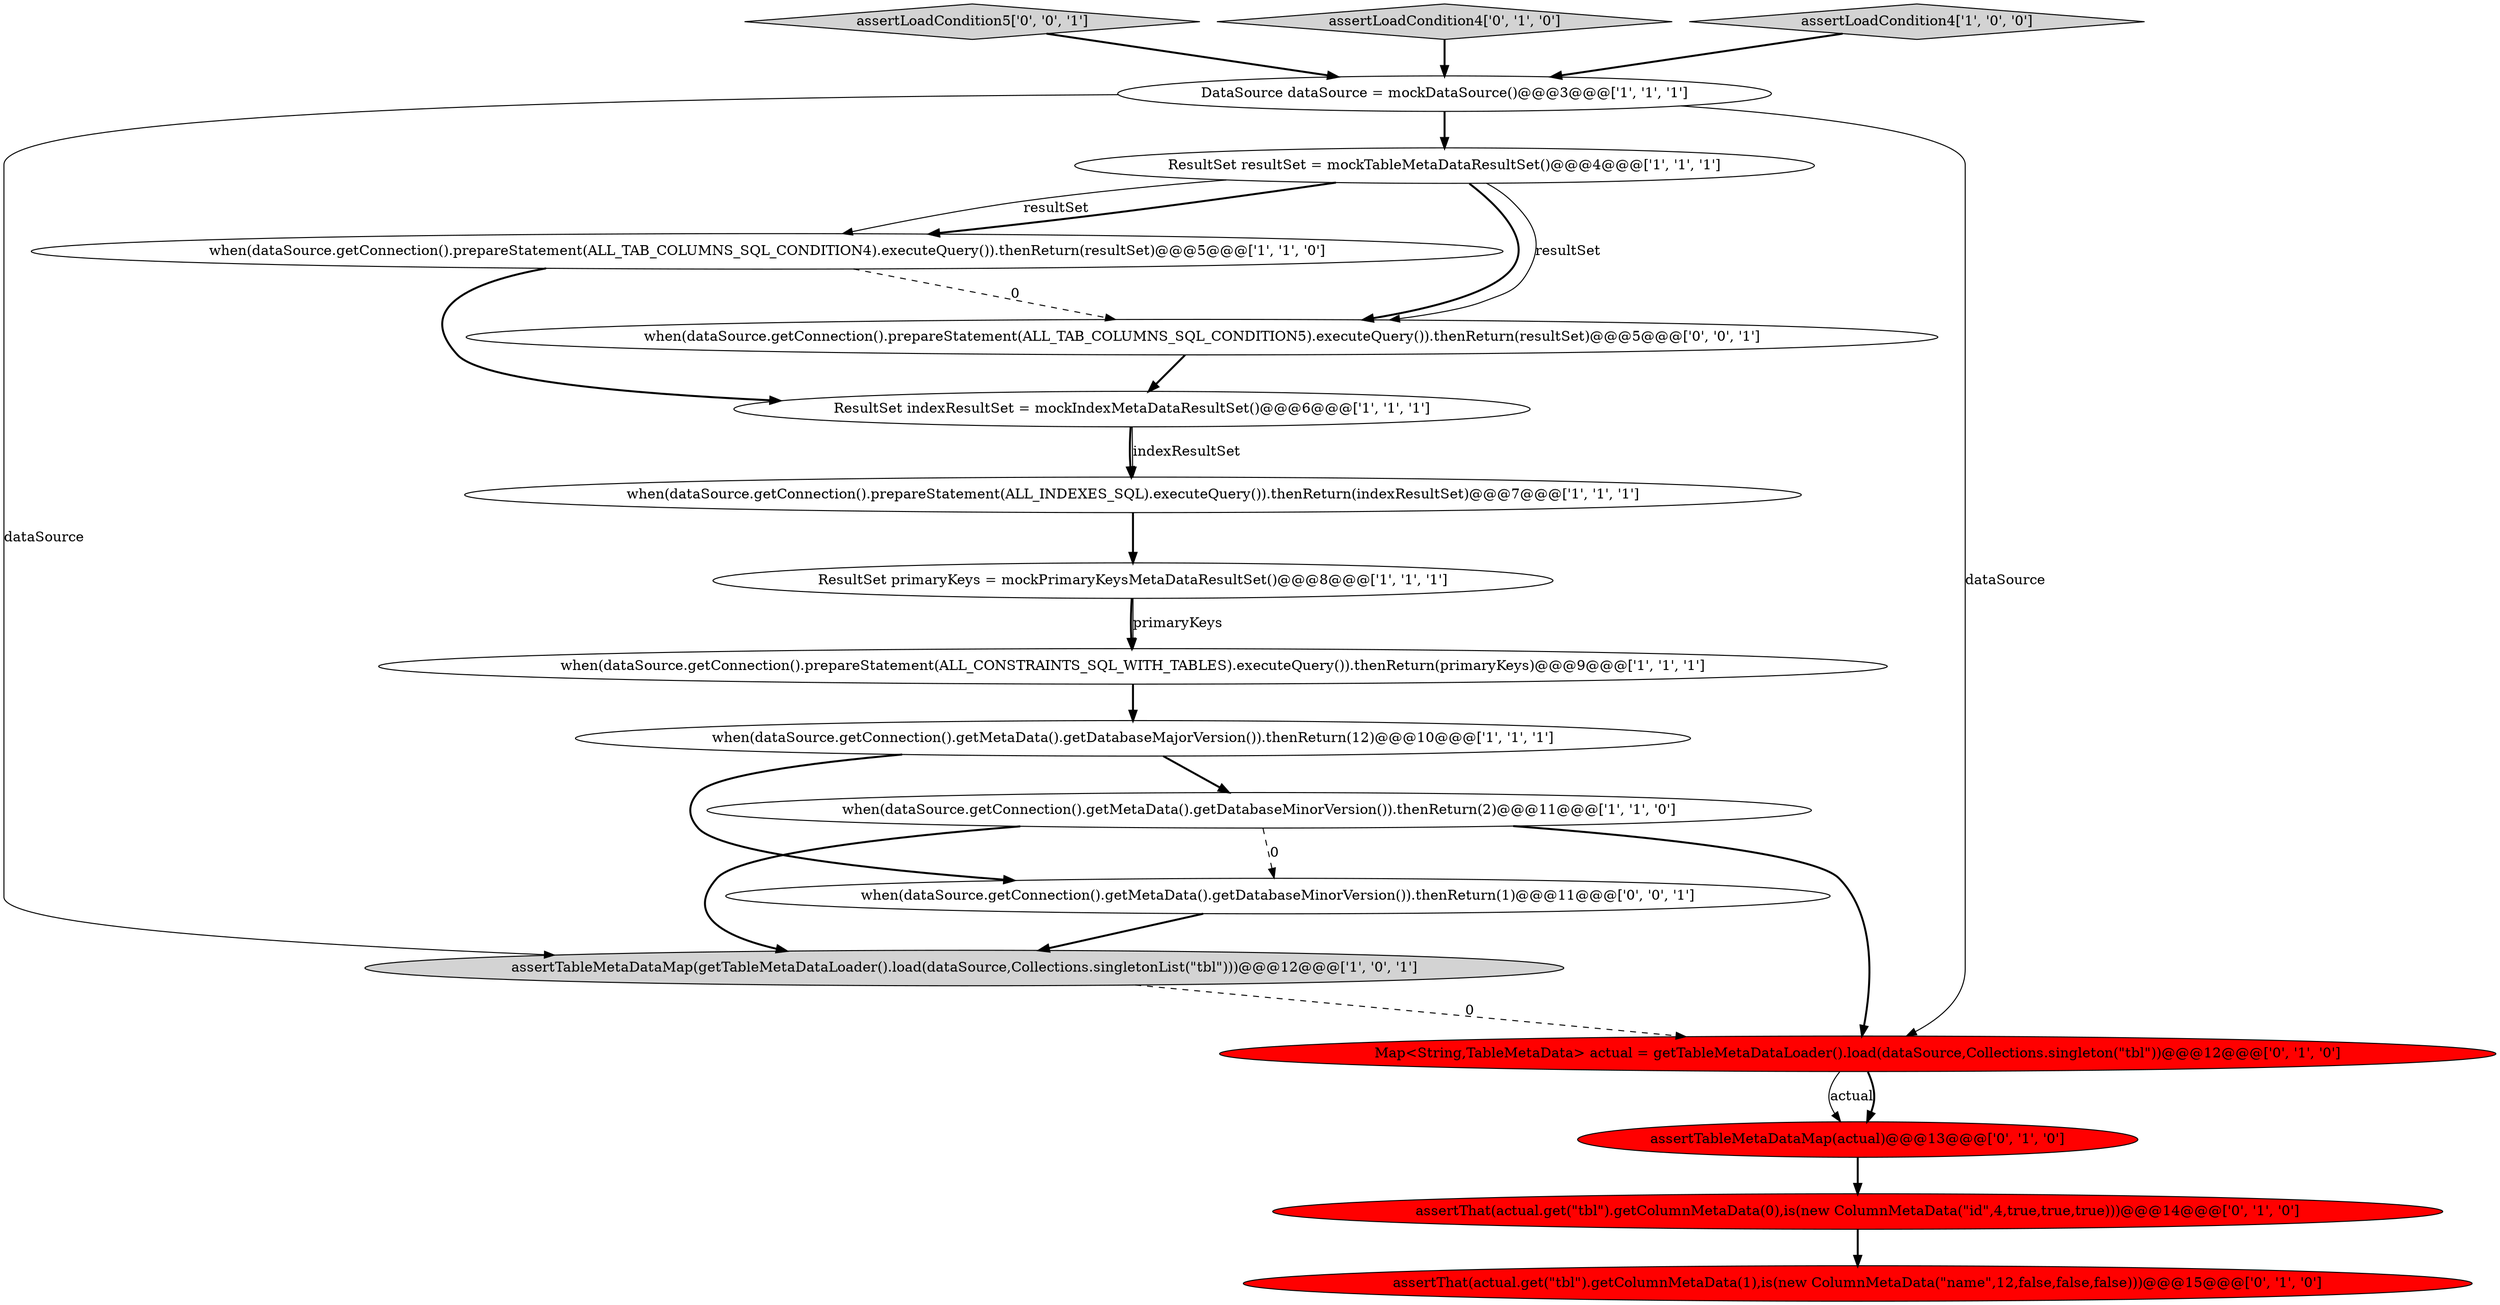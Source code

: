 digraph {
7 [style = filled, label = "ResultSet resultSet = mockTableMetaDataResultSet()@@@4@@@['1', '1', '1']", fillcolor = white, shape = ellipse image = "AAA0AAABBB1BBB"];
13 [style = filled, label = "assertTableMetaDataMap(actual)@@@13@@@['0', '1', '0']", fillcolor = red, shape = ellipse image = "AAA1AAABBB2BBB"];
16 [style = filled, label = "when(dataSource.getConnection().getMetaData().getDatabaseMinorVersion()).thenReturn(1)@@@11@@@['0', '0', '1']", fillcolor = white, shape = ellipse image = "AAA0AAABBB3BBB"];
11 [style = filled, label = "assertThat(actual.get(\"tbl\").getColumnMetaData(0),is(new ColumnMetaData(\"id\",4,true,true,true)))@@@14@@@['0', '1', '0']", fillcolor = red, shape = ellipse image = "AAA1AAABBB2BBB"];
14 [style = filled, label = "Map<String,TableMetaData> actual = getTableMetaDataLoader().load(dataSource,Collections.singleton(\"tbl\"))@@@12@@@['0', '1', '0']", fillcolor = red, shape = ellipse image = "AAA1AAABBB2BBB"];
17 [style = filled, label = "when(dataSource.getConnection().prepareStatement(ALL_TAB_COLUMNS_SQL_CONDITION5).executeQuery()).thenReturn(resultSet)@@@5@@@['0', '0', '1']", fillcolor = white, shape = ellipse image = "AAA0AAABBB3BBB"];
4 [style = filled, label = "when(dataSource.getConnection().getMetaData().getDatabaseMajorVersion()).thenReturn(12)@@@10@@@['1', '1', '1']", fillcolor = white, shape = ellipse image = "AAA0AAABBB1BBB"];
18 [style = filled, label = "assertLoadCondition5['0', '0', '1']", fillcolor = lightgray, shape = diamond image = "AAA0AAABBB3BBB"];
3 [style = filled, label = "when(dataSource.getConnection().prepareStatement(ALL_TAB_COLUMNS_SQL_CONDITION4).executeQuery()).thenReturn(resultSet)@@@5@@@['1', '1', '0']", fillcolor = white, shape = ellipse image = "AAA0AAABBB1BBB"];
1 [style = filled, label = "assertTableMetaDataMap(getTableMetaDataLoader().load(dataSource,Collections.singletonList(\"tbl\")))@@@12@@@['1', '0', '1']", fillcolor = lightgray, shape = ellipse image = "AAA0AAABBB1BBB"];
2 [style = filled, label = "when(dataSource.getConnection().getMetaData().getDatabaseMinorVersion()).thenReturn(2)@@@11@@@['1', '1', '0']", fillcolor = white, shape = ellipse image = "AAA0AAABBB1BBB"];
10 [style = filled, label = "when(dataSource.getConnection().prepareStatement(ALL_CONSTRAINTS_SQL_WITH_TABLES).executeQuery()).thenReturn(primaryKeys)@@@9@@@['1', '1', '1']", fillcolor = white, shape = ellipse image = "AAA0AAABBB1BBB"];
15 [style = filled, label = "assertThat(actual.get(\"tbl\").getColumnMetaData(1),is(new ColumnMetaData(\"name\",12,false,false,false)))@@@15@@@['0', '1', '0']", fillcolor = red, shape = ellipse image = "AAA1AAABBB2BBB"];
12 [style = filled, label = "assertLoadCondition4['0', '1', '0']", fillcolor = lightgray, shape = diamond image = "AAA0AAABBB2BBB"];
8 [style = filled, label = "ResultSet indexResultSet = mockIndexMetaDataResultSet()@@@6@@@['1', '1', '1']", fillcolor = white, shape = ellipse image = "AAA0AAABBB1BBB"];
5 [style = filled, label = "assertLoadCondition4['1', '0', '0']", fillcolor = lightgray, shape = diamond image = "AAA0AAABBB1BBB"];
9 [style = filled, label = "ResultSet primaryKeys = mockPrimaryKeysMetaDataResultSet()@@@8@@@['1', '1', '1']", fillcolor = white, shape = ellipse image = "AAA0AAABBB1BBB"];
0 [style = filled, label = "DataSource dataSource = mockDataSource()@@@3@@@['1', '1', '1']", fillcolor = white, shape = ellipse image = "AAA0AAABBB1BBB"];
6 [style = filled, label = "when(dataSource.getConnection().prepareStatement(ALL_INDEXES_SQL).executeQuery()).thenReturn(indexResultSet)@@@7@@@['1', '1', '1']", fillcolor = white, shape = ellipse image = "AAA0AAABBB1BBB"];
17->8 [style = bold, label=""];
7->3 [style = solid, label="resultSet"];
7->17 [style = bold, label=""];
3->17 [style = dashed, label="0"];
14->13 [style = solid, label="actual"];
1->14 [style = dashed, label="0"];
2->1 [style = bold, label=""];
8->6 [style = bold, label=""];
7->17 [style = solid, label="resultSet"];
4->2 [style = bold, label=""];
9->10 [style = bold, label=""];
12->0 [style = bold, label=""];
13->11 [style = bold, label=""];
7->3 [style = bold, label=""];
11->15 [style = bold, label=""];
0->7 [style = bold, label=""];
8->6 [style = solid, label="indexResultSet"];
5->0 [style = bold, label=""];
16->1 [style = bold, label=""];
0->1 [style = solid, label="dataSource"];
3->8 [style = bold, label=""];
2->16 [style = dashed, label="0"];
2->14 [style = bold, label=""];
10->4 [style = bold, label=""];
14->13 [style = bold, label=""];
6->9 [style = bold, label=""];
9->10 [style = solid, label="primaryKeys"];
18->0 [style = bold, label=""];
0->14 [style = solid, label="dataSource"];
4->16 [style = bold, label=""];
}
